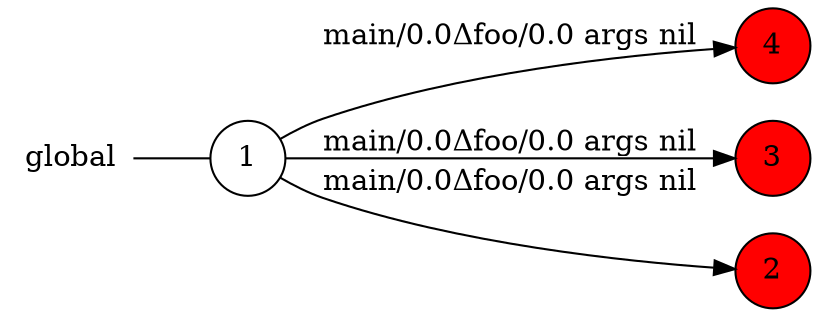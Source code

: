 digraph global {
	rankdir="LR";
	n_0 [label="global", shape="plaintext"];
	n_1 [id="1", shape=circle, label="1"];
	n_0 -> n_1 [arrowhead=none];
	n_2 [id="4", shape=circle, label="4", fillcolor="#FF0000FF", style=filled];
	n_3 [id="3", shape=circle, label="3", fillcolor="#FF0000FF", style=filled];
	n_4 [id="2", shape=circle, label="2", fillcolor="#FF0000FF", style=filled];

	n_1 -> n_4 [id="[$e|0]", label="main/0.0Δfoo/0.0 args nil"];
	n_1 -> n_2 [id="[$e|2]", label="main/0.0Δfoo/0.0 args nil"];
	n_1 -> n_3 [id="[$e|1]", label="main/0.0Δfoo/0.0 args nil"];
}
